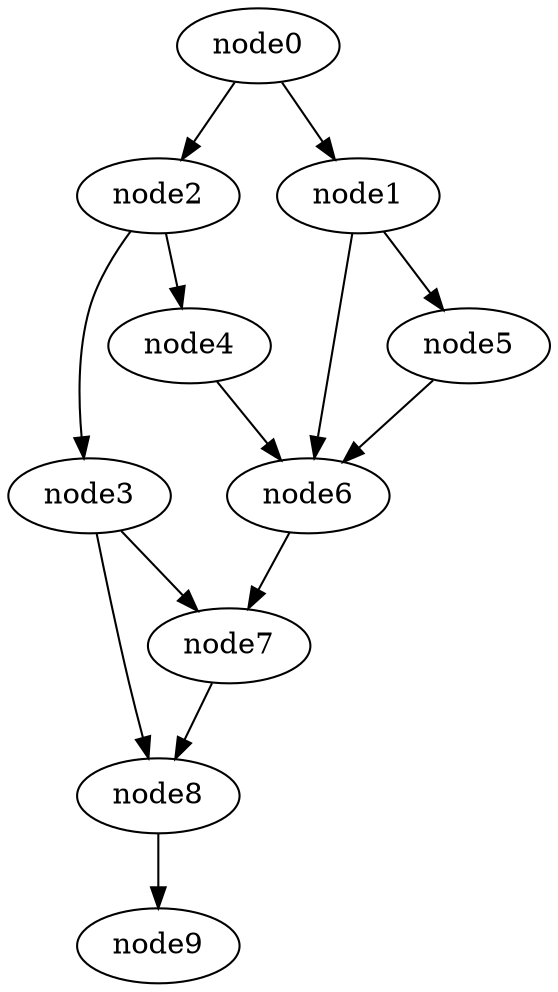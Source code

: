 digraph g{
	node9
	node8 -> node9
	node7 -> node8
	node6 -> node7
	node5 -> node6
	node4 -> node6
	node3 -> node8
	node3 -> node7
	node2 -> node4
	node2 -> node3
	node1 -> node6
	node1 -> node5
	node0 -> node2
	node0 -> node1
}
